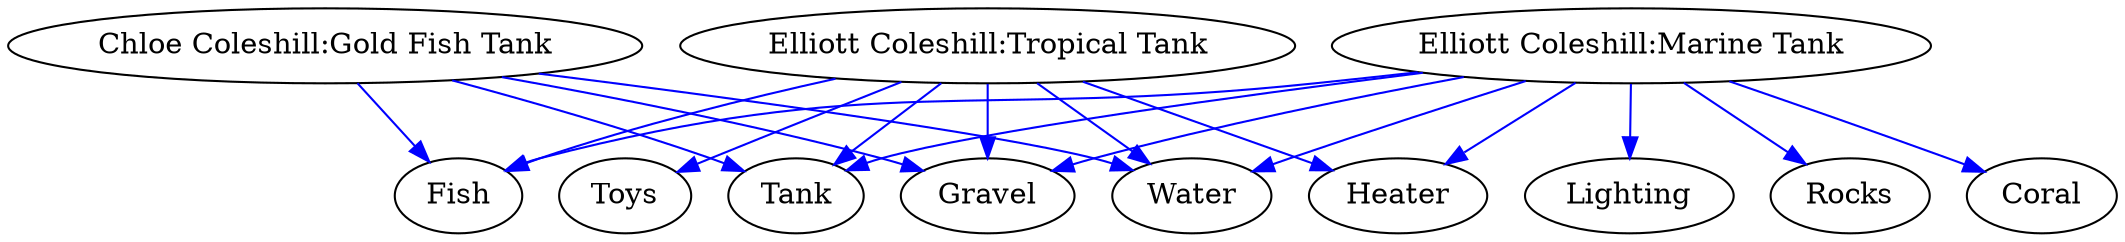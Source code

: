 digraph orderGraph{
"Chloe Coleshill:Gold Fish Tank" -> "Tank" [color=blue];
"Chloe Coleshill:Gold Fish Tank" -> "Gravel" [color=blue];
"Chloe Coleshill:Gold Fish Tank" -> "Water" [color=blue];
"Chloe Coleshill:Gold Fish Tank" -> "Fish" [color=blue];
"Elliott Coleshill:Tropical Tank" -> "Tank" [color=blue];
"Elliott Coleshill:Tropical Tank" -> "Gravel" [color=blue];
"Elliott Coleshill:Tropical Tank" -> "Water" [color=blue];
"Elliott Coleshill:Tropical Tank" -> "Heater" [color=blue];
"Elliott Coleshill:Tropical Tank" -> "Fish" [color=blue];
"Elliott Coleshill:Tropical Tank" -> "Toys" [color=blue];
"Elliott Coleshill:Marine Tank" -> "Tank" [color=blue];
"Elliott Coleshill:Marine Tank" -> "Gravel" [color=blue];
"Elliott Coleshill:Marine Tank" -> "Water" [color=blue];
"Elliott Coleshill:Marine Tank" -> "Lighting" [color=blue];
"Elliott Coleshill:Marine Tank" -> "Heater" [color=blue];
"Elliott Coleshill:Marine Tank" -> "Rocks" [color=blue];
"Elliott Coleshill:Marine Tank" -> "Fish" [color=blue];
"Elliott Coleshill:Marine Tank" -> "Coral" [color=blue];
}
